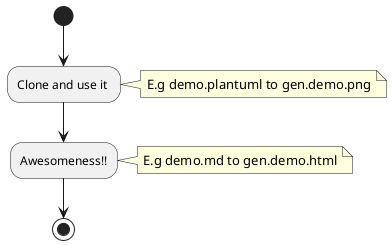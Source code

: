 @startuml

(*) --> "Clone and use it "
note right: E.g demo.plantuml to gen.demo.png
--> "Awesomeness!!"
note right: E.g demo.md to gen.demo.html
--> (*)

@enduml